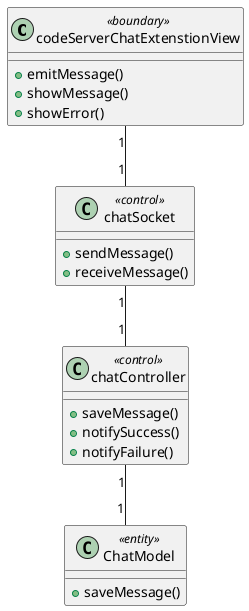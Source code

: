 @startuml


class codeServerChatExtenstionView   <<boundary>>  {
    +emitMessage()
    +showMessage()
    +showError()
}

class chatSocket <<control>> {
    +sendMessage()
    +receiveMessage()
}

class chatController <<control>> {
    +saveMessage()
    +notifySuccess()
    +notifyFailure()
}

class ChatModel <<entity>> {
    +saveMessage()
}

codeServerChatExtenstionView "1" -- "1" chatSocket
chatSocket "1" -- "1" chatController
chatController "1" -- "1" ChatModel

@enduml
